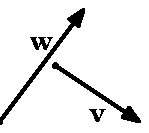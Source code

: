 verbatimtex
 \documentclass{article}\usepackage{amsfonts}\usepackage{amsmath}\usepackage{fouriernc}\usepackage{newcent}
 \begin{document}
etex;
beginfig(0);
draw (-35,0)..(85,55) withcolor white;
pickup pencircle scaled 1.2pt;
ahlength := 6pt;
ahangle := 40;
drawarrow (20,30)..(50,10);
drawarrow (0,10)..(30,50);
pickup pencircle scaled 2.5pt;
drawdot (20,30);
drawdot (0,10);
defaultfont := "pncb8r";
label("v", (35,12));
label("w", (15,38));
endfig;
verbatimtex
 \end{document}
etex;
end
